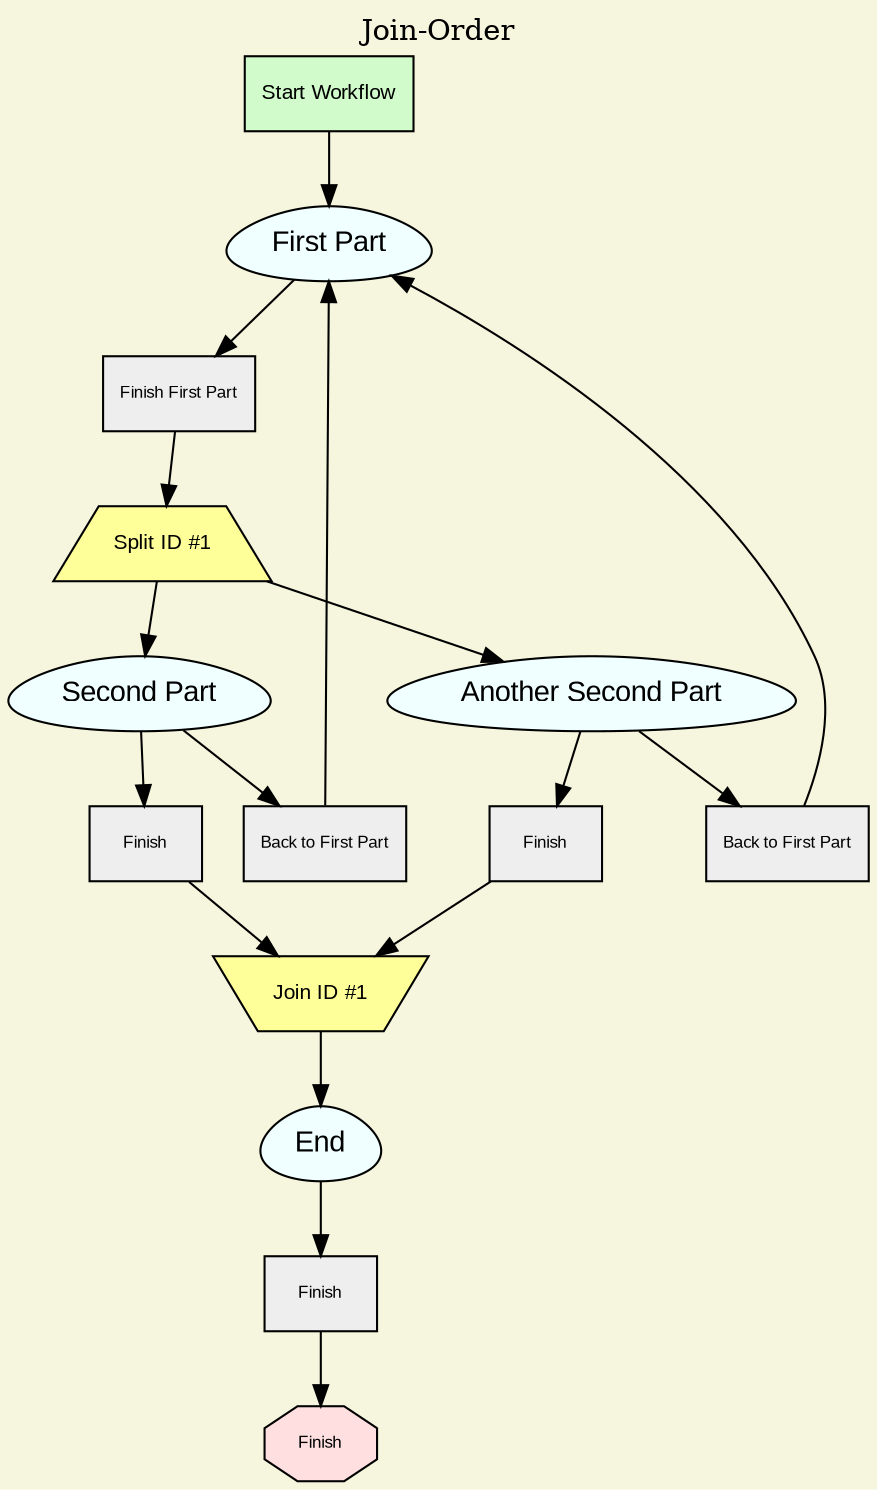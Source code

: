 digraph abstract {

graph [ landscape="false", labeljust="center", labelloc="top", bgcolor="#f6f6DE", label="Join-Order"]
node [ color="black", fillcolor="#f0ffff", fontcolor="black", style="filled", fontname="Arial", fontsize="14", shape="egg"]
edge [ fontname = "Arial", fontsize = "8", arrowtype= "normal"]

IA1 [label="Start Workflow", shape="box", fontsize="10", fillcolor="#D1FBCB"]

Step1 [label="First Part"]
Action2 [label="Finish First Part", shape="box", fontsize="8", fillcolor="#eeeeee"]
Step2 [label="Second Part"]
Action3 [label="Back to First Part", shape="box", fontsize="8", fillcolor="#eeeeee"]
Action4 [label="Finish", shape="box", fontsize="8", fillcolor="#eeeeee"]
Step3 [label="Another Second Part"]
Action5 [label="Back to First Part", shape="box", fontsize="8", fillcolor="#eeeeee"]
Action6 [label="Finish", shape="box", fontsize="8", fillcolor="#eeeeee"]
Step4 [label="End"]
Action7 [label="Finish", shape="box", fontsize="8", fillcolor="#eeeeee"]

Split1 [label="Split ID #1", shape="trapezium", fontsize="10" fillcolor="#FFFF99"]

Join1 [label="Join ID #1", shape="invtrapezium", fontsize="10" fillcolor="#FFFF99"]

IA1->Step1


Step1->Action2
Action2->Split1


Step2->Action3
Action3->Step1

Step2->Action4
Action4->Join1


Step3->Action5
Action5->Step1

Step3->Action6
Action6->Join1


Step4->Action7
Action7->Finish1
Finish1 [label="Finish", shape="octagon", fontsize="8", fillcolor="#FFDFDF"]


Join1->Step4
Split1->Step2
Split1->Step3

}

